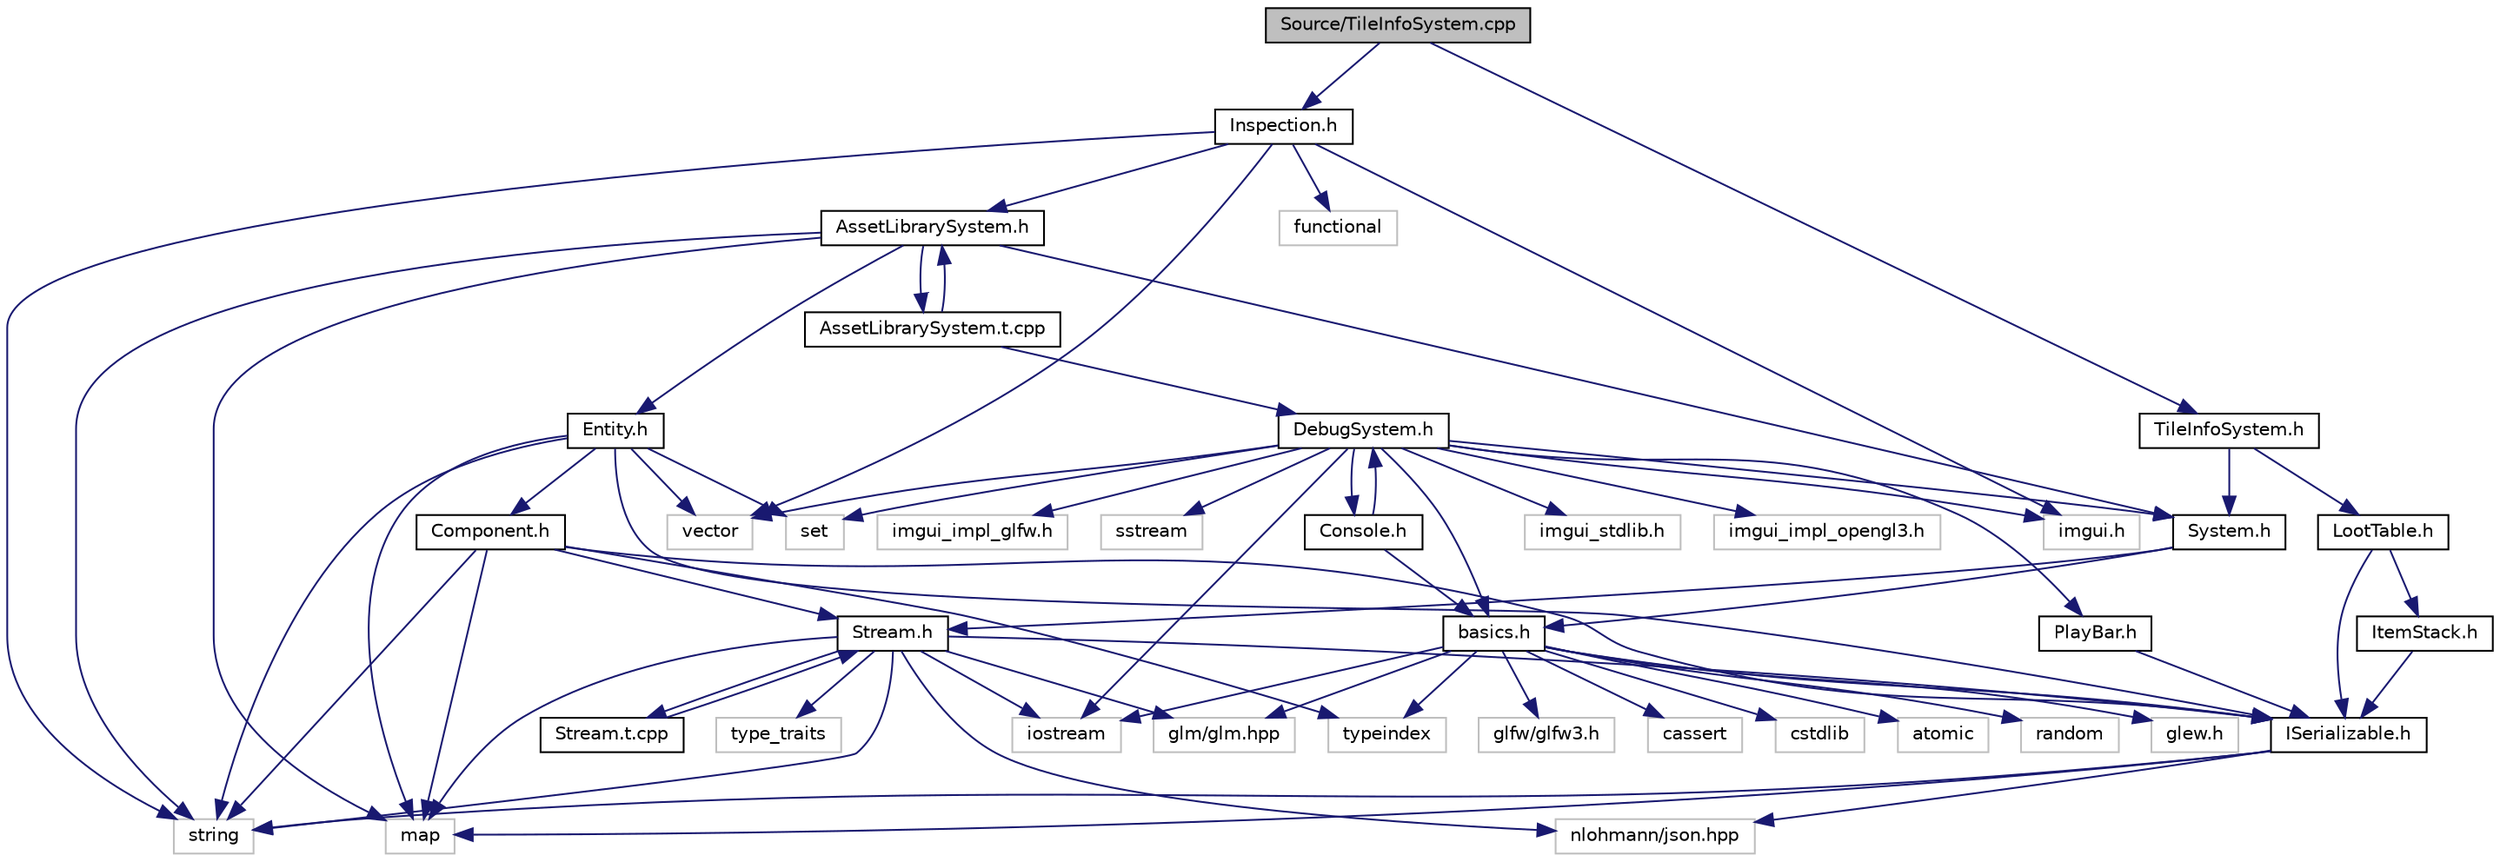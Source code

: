 digraph "Source/TileInfoSystem.cpp"
{
 // LATEX_PDF_SIZE
  edge [fontname="Helvetica",fontsize="10",labelfontname="Helvetica",labelfontsize="10"];
  node [fontname="Helvetica",fontsize="10",shape=record];
  Node1 [label="Source/TileInfoSystem.cpp",height=0.2,width=0.4,color="black", fillcolor="grey75", style="filled", fontcolor="black",tooltip="System to get info about given tile indices."];
  Node1 -> Node2 [color="midnightblue",fontsize="10",style="solid",fontname="Helvetica"];
  Node2 [label="TileInfoSystem.h",height=0.2,width=0.4,color="black", fillcolor="white", style="filled",URL="$TileInfoSystem_8h.html",tooltip="System to get info about given tile indices."];
  Node2 -> Node3 [color="midnightblue",fontsize="10",style="solid",fontname="Helvetica"];
  Node3 [label="System.h",height=0.2,width=0.4,color="black", fillcolor="white", style="filled",URL="$System_8h.html",tooltip="Base class for all Systems."];
  Node3 -> Node4 [color="midnightblue",fontsize="10",style="solid",fontname="Helvetica"];
  Node4 [label="basics.h",height=0.2,width=0.4,color="black", fillcolor="white", style="filled",URL="$basics_8h_source.html",tooltip=" "];
  Node4 -> Node5 [color="midnightblue",fontsize="10",style="solid",fontname="Helvetica"];
  Node5 [label="glew.h",height=0.2,width=0.4,color="grey75", fillcolor="white", style="filled",tooltip=" "];
  Node4 -> Node6 [color="midnightblue",fontsize="10",style="solid",fontname="Helvetica"];
  Node6 [label="glfw/glfw3.h",height=0.2,width=0.4,color="grey75", fillcolor="white", style="filled",tooltip=" "];
  Node4 -> Node7 [color="midnightblue",fontsize="10",style="solid",fontname="Helvetica"];
  Node7 [label="glm/glm.hpp",height=0.2,width=0.4,color="grey75", fillcolor="white", style="filled",tooltip=" "];
  Node4 -> Node8 [color="midnightblue",fontsize="10",style="solid",fontname="Helvetica"];
  Node8 [label="iostream",height=0.2,width=0.4,color="grey75", fillcolor="white", style="filled",tooltip=" "];
  Node4 -> Node9 [color="midnightblue",fontsize="10",style="solid",fontname="Helvetica"];
  Node9 [label="cassert",height=0.2,width=0.4,color="grey75", fillcolor="white", style="filled",tooltip=" "];
  Node4 -> Node10 [color="midnightblue",fontsize="10",style="solid",fontname="Helvetica"];
  Node10 [label="cstdlib",height=0.2,width=0.4,color="grey75", fillcolor="white", style="filled",tooltip=" "];
  Node4 -> Node11 [color="midnightblue",fontsize="10",style="solid",fontname="Helvetica"];
  Node11 [label="atomic",height=0.2,width=0.4,color="grey75", fillcolor="white", style="filled",tooltip=" "];
  Node4 -> Node12 [color="midnightblue",fontsize="10",style="solid",fontname="Helvetica"];
  Node12 [label="typeindex",height=0.2,width=0.4,color="grey75", fillcolor="white", style="filled",tooltip=" "];
  Node4 -> Node13 [color="midnightblue",fontsize="10",style="solid",fontname="Helvetica"];
  Node13 [label="random",height=0.2,width=0.4,color="grey75", fillcolor="white", style="filled",tooltip=" "];
  Node4 -> Node14 [color="midnightblue",fontsize="10",style="solid",fontname="Helvetica"];
  Node14 [label="ISerializable.h",height=0.2,width=0.4,color="black", fillcolor="white", style="filled",URL="$ISerializable_8h.html",tooltip="interface for all serializable objects"];
  Node14 -> Node15 [color="midnightblue",fontsize="10",style="solid",fontname="Helvetica"];
  Node15 [label="map",height=0.2,width=0.4,color="grey75", fillcolor="white", style="filled",tooltip=" "];
  Node14 -> Node16 [color="midnightblue",fontsize="10",style="solid",fontname="Helvetica"];
  Node16 [label="string",height=0.2,width=0.4,color="grey75", fillcolor="white", style="filled",tooltip=" "];
  Node14 -> Node17 [color="midnightblue",fontsize="10",style="solid",fontname="Helvetica"];
  Node17 [label="nlohmann/json.hpp",height=0.2,width=0.4,color="grey75", fillcolor="white", style="filled",tooltip=" "];
  Node3 -> Node18 [color="midnightblue",fontsize="10",style="solid",fontname="Helvetica"];
  Node18 [label="Stream.h",height=0.2,width=0.4,color="black", fillcolor="white", style="filled",URL="$Stream_8h.html",tooltip="JSON File reading/writing."];
  Node18 -> Node16 [color="midnightblue",fontsize="10",style="solid",fontname="Helvetica"];
  Node18 -> Node15 [color="midnightblue",fontsize="10",style="solid",fontname="Helvetica"];
  Node18 -> Node7 [color="midnightblue",fontsize="10",style="solid",fontname="Helvetica"];
  Node18 -> Node17 [color="midnightblue",fontsize="10",style="solid",fontname="Helvetica"];
  Node18 -> Node19 [color="midnightblue",fontsize="10",style="solid",fontname="Helvetica"];
  Node19 [label="type_traits",height=0.2,width=0.4,color="grey75", fillcolor="white", style="filled",tooltip=" "];
  Node18 -> Node8 [color="midnightblue",fontsize="10",style="solid",fontname="Helvetica"];
  Node18 -> Node14 [color="midnightblue",fontsize="10",style="solid",fontname="Helvetica"];
  Node18 -> Node20 [color="midnightblue",fontsize="10",style="solid",fontname="Helvetica"];
  Node20 [label="Stream.t.cpp",height=0.2,width=0.4,color="black", fillcolor="white", style="filled",URL="$Stream_8t_8cpp.html",tooltip="JSON File reading/writing."];
  Node20 -> Node18 [color="midnightblue",fontsize="10",style="solid",fontname="Helvetica"];
  Node2 -> Node21 [color="midnightblue",fontsize="10",style="solid",fontname="Helvetica"];
  Node21 [label="LootTable.h",height=0.2,width=0.4,color="black", fillcolor="white", style="filled",URL="$LootTable_8h.html",tooltip="class for dropping configurable loot"];
  Node21 -> Node14 [color="midnightblue",fontsize="10",style="solid",fontname="Helvetica"];
  Node21 -> Node22 [color="midnightblue",fontsize="10",style="solid",fontname="Helvetica"];
  Node22 [label="ItemStack.h",height=0.2,width=0.4,color="black", fillcolor="white", style="filled",URL="$ItemStack_8h.html",tooltip="a stack of multiple items of the same type"];
  Node22 -> Node14 [color="midnightblue",fontsize="10",style="solid",fontname="Helvetica"];
  Node1 -> Node23 [color="midnightblue",fontsize="10",style="solid",fontname="Helvetica"];
  Node23 [label="Inspection.h",height=0.2,width=0.4,color="black", fillcolor="white", style="filled",URL="$Inspection_8h.html",tooltip="Helper methods for inspecting things."];
  Node23 -> Node24 [color="midnightblue",fontsize="10",style="solid",fontname="Helvetica"];
  Node24 [label="AssetLibrarySystem.h",height=0.2,width=0.4,color="black", fillcolor="white", style="filled",URL="$AssetLibrarySystem_8h.html",tooltip="Asset System."];
  Node24 -> Node3 [color="midnightblue",fontsize="10",style="solid",fontname="Helvetica"];
  Node24 -> Node15 [color="midnightblue",fontsize="10",style="solid",fontname="Helvetica"];
  Node24 -> Node16 [color="midnightblue",fontsize="10",style="solid",fontname="Helvetica"];
  Node24 -> Node25 [color="midnightblue",fontsize="10",style="solid",fontname="Helvetica"];
  Node25 [label="Entity.h",height=0.2,width=0.4,color="black", fillcolor="white", style="filled",URL="$Entity_8h.html",tooltip="Entity class which holds Components."];
  Node25 -> Node26 [color="midnightblue",fontsize="10",style="solid",fontname="Helvetica"];
  Node26 [label="Component.h",height=0.2,width=0.4,color="black", fillcolor="white", style="filled",URL="$Component_8h.html",tooltip="Virtual component header."];
  Node26 -> Node12 [color="midnightblue",fontsize="10",style="solid",fontname="Helvetica"];
  Node26 -> Node15 [color="midnightblue",fontsize="10",style="solid",fontname="Helvetica"];
  Node26 -> Node16 [color="midnightblue",fontsize="10",style="solid",fontname="Helvetica"];
  Node26 -> Node14 [color="midnightblue",fontsize="10",style="solid",fontname="Helvetica"];
  Node26 -> Node18 [color="midnightblue",fontsize="10",style="solid",fontname="Helvetica"];
  Node25 -> Node15 [color="midnightblue",fontsize="10",style="solid",fontname="Helvetica"];
  Node25 -> Node16 [color="midnightblue",fontsize="10",style="solid",fontname="Helvetica"];
  Node25 -> Node27 [color="midnightblue",fontsize="10",style="solid",fontname="Helvetica"];
  Node27 [label="vector",height=0.2,width=0.4,color="grey75", fillcolor="white", style="filled",tooltip=" "];
  Node25 -> Node28 [color="midnightblue",fontsize="10",style="solid",fontname="Helvetica"];
  Node28 [label="set",height=0.2,width=0.4,color="grey75", fillcolor="white", style="filled",tooltip=" "];
  Node25 -> Node14 [color="midnightblue",fontsize="10",style="solid",fontname="Helvetica"];
  Node24 -> Node29 [color="midnightblue",fontsize="10",style="solid",fontname="Helvetica"];
  Node29 [label="AssetLibrarySystem.t.cpp",height=0.2,width=0.4,color="black", fillcolor="white", style="filled",URL="$AssetLibrarySystem_8t_8cpp.html",tooltip="AssetLibrarySystem."];
  Node29 -> Node24 [color="midnightblue",fontsize="10",style="solid",fontname="Helvetica"];
  Node29 -> Node30 [color="midnightblue",fontsize="10",style="solid",fontname="Helvetica"];
  Node30 [label="DebugSystem.h",height=0.2,width=0.4,color="black", fillcolor="white", style="filled",URL="$DebugSystem_8h_source.html",tooltip=" "];
  Node30 -> Node4 [color="midnightblue",fontsize="10",style="solid",fontname="Helvetica"];
  Node30 -> Node3 [color="midnightblue",fontsize="10",style="solid",fontname="Helvetica"];
  Node30 -> Node27 [color="midnightblue",fontsize="10",style="solid",fontname="Helvetica"];
  Node30 -> Node31 [color="midnightblue",fontsize="10",style="solid",fontname="Helvetica"];
  Node31 [label="imgui.h",height=0.2,width=0.4,color="grey75", fillcolor="white", style="filled",tooltip=" "];
  Node30 -> Node32 [color="midnightblue",fontsize="10",style="solid",fontname="Helvetica"];
  Node32 [label="imgui_stdlib.h",height=0.2,width=0.4,color="grey75", fillcolor="white", style="filled",tooltip=" "];
  Node30 -> Node33 [color="midnightblue",fontsize="10",style="solid",fontname="Helvetica"];
  Node33 [label="imgui_impl_opengl3.h",height=0.2,width=0.4,color="grey75", fillcolor="white", style="filled",tooltip=" "];
  Node30 -> Node34 [color="midnightblue",fontsize="10",style="solid",fontname="Helvetica"];
  Node34 [label="imgui_impl_glfw.h",height=0.2,width=0.4,color="grey75", fillcolor="white", style="filled",tooltip=" "];
  Node30 -> Node35 [color="midnightblue",fontsize="10",style="solid",fontname="Helvetica"];
  Node35 [label="Console.h",height=0.2,width=0.4,color="black", fillcolor="white", style="filled",URL="$Console_8h_source.html",tooltip=" "];
  Node35 -> Node4 [color="midnightblue",fontsize="10",style="solid",fontname="Helvetica"];
  Node35 -> Node30 [color="midnightblue",fontsize="10",style="solid",fontname="Helvetica"];
  Node30 -> Node8 [color="midnightblue",fontsize="10",style="solid",fontname="Helvetica"];
  Node30 -> Node36 [color="midnightblue",fontsize="10",style="solid",fontname="Helvetica"];
  Node36 [label="sstream",height=0.2,width=0.4,color="grey75", fillcolor="white", style="filled",tooltip=" "];
  Node30 -> Node28 [color="midnightblue",fontsize="10",style="solid",fontname="Helvetica"];
  Node30 -> Node37 [color="midnightblue",fontsize="10",style="solid",fontname="Helvetica"];
  Node37 [label="PlayBar.h",height=0.2,width=0.4,color="black", fillcolor="white", style="filled",URL="$PlayBar_8h.html",tooltip="UI Bar that handles playing, pausing, and autosaves of the scene."];
  Node37 -> Node14 [color="midnightblue",fontsize="10",style="solid",fontname="Helvetica"];
  Node23 -> Node16 [color="midnightblue",fontsize="10",style="solid",fontname="Helvetica"];
  Node23 -> Node27 [color="midnightblue",fontsize="10",style="solid",fontname="Helvetica"];
  Node23 -> Node38 [color="midnightblue",fontsize="10",style="solid",fontname="Helvetica"];
  Node38 [label="functional",height=0.2,width=0.4,color="grey75", fillcolor="white", style="filled",tooltip=" "];
  Node23 -> Node31 [color="midnightblue",fontsize="10",style="solid",fontname="Helvetica"];
}
